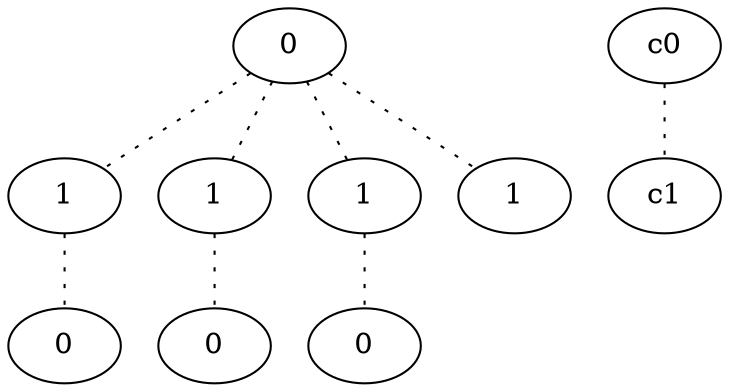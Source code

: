 graph {
a0[label=0];
a1[label=1];
a2[label=0];
a3[label=1];
a4[label=0];
a5[label=1];
a6[label=0];
a7[label=1];
a0 -- a1 [style=dotted];
a0 -- a3 [style=dotted];
a0 -- a5 [style=dotted];
a0 -- a7 [style=dotted];
a1 -- a2 [style=dotted];
a3 -- a4 [style=dotted];
a5 -- a6 [style=dotted];
c0 -- c1 [style=dotted];
}

